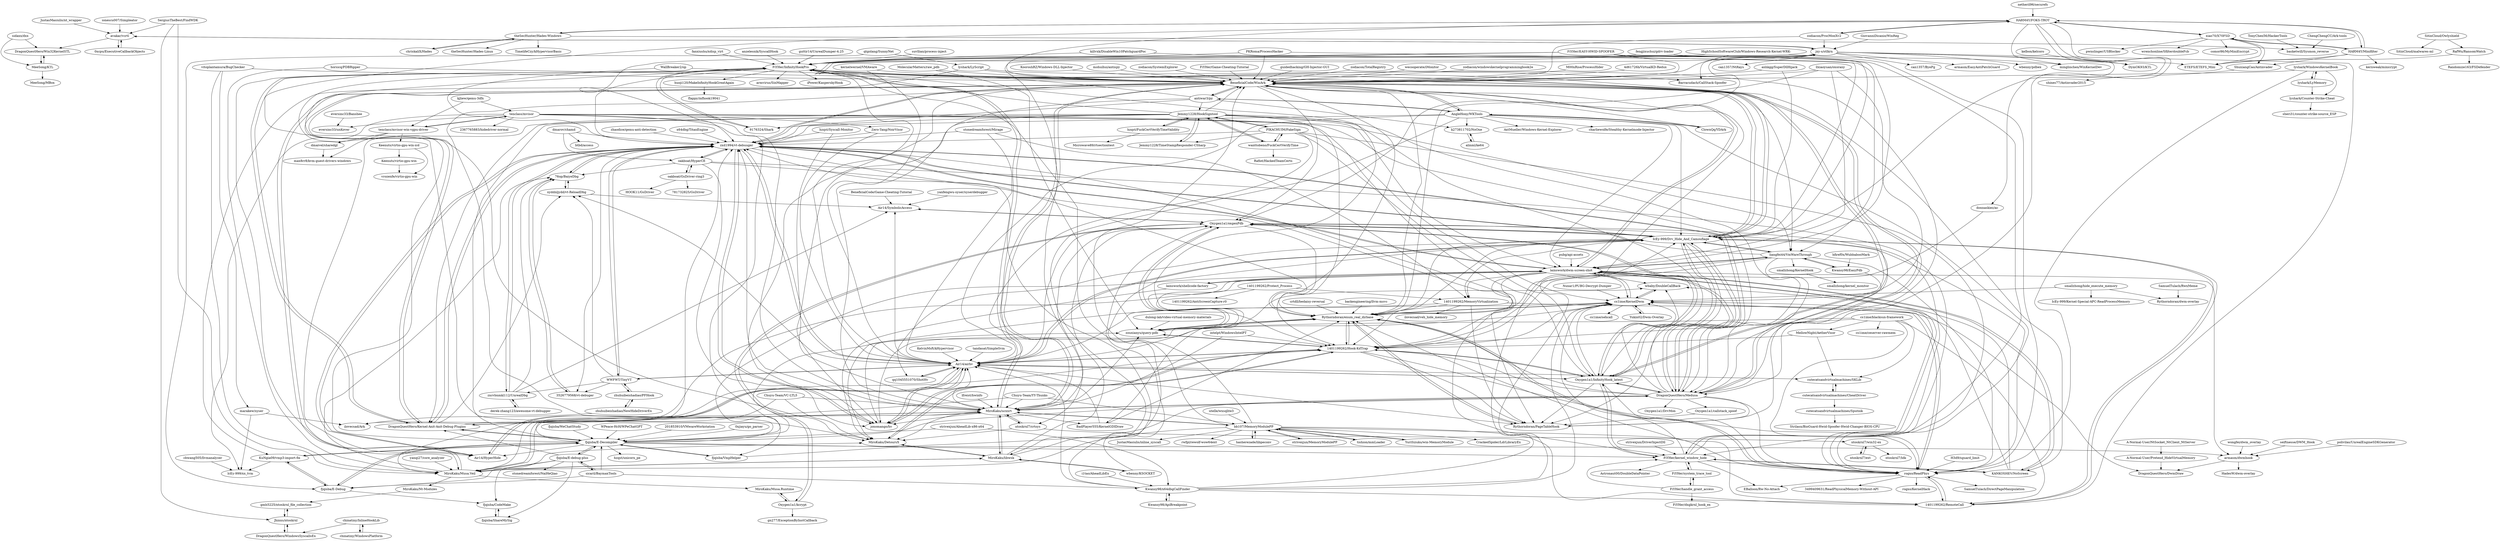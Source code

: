 digraph G {
"JustasMasiulis/nt_wrapper" -> "avakar/vcrtl" ["e"=1]
"WallBreaker2/op" -> "BeneficialCode/WinArk" ["e"=1]
"WallBreaker2/op" -> "zxd1994/vt-debuuger" ["e"=1]
"9176324/Shark" -> "FiYHer/InfinityHookPro" ["e"=1]
"fanxiushu/xdisp_virt" -> "FiYHer/InfinityHookPro" ["e"=1]
"hasherezade/libpeconv" -> "bb107/MemoryModulePP" ["e"=1]
"x64dbg/TitanEngine" -> "zxd1994/vt-debuuger" ["e"=1]
"pubg/api-assets" -> "lainswork/dwm-screen-shot" ["e"=1]
"TonyChen56/HackerTools" -> "basketwill/Sysmon_reverse" ["e"=1]
"strivexjun/DriverInjectDll" -> "FiYHer/kernel_window_hide" ["e"=1]
"sidaxx/dxx" -> "MeeSong/KTL"
"sidaxx/dxx" -> "DragonQuestHero/Win32KernelSTL"
"Chuyu-Team/YY-Thunks" -> "MiroKaku/Musa.Veil" ["e"=1]
"Chuyu-Team/YY-Thunks" -> "bb107/MemoryModulePP" ["e"=1]
"Chuyu-Team/YY-Thunks" -> "MiroKaku/ucxxrt" ["e"=1]
"strivexjun/AheadLib-x86-x64" -> "fjqisba/E-Decompiler" ["e"=1]
"strivexjun/AheadLib-x86-x64" -> "Kwansy98/x64dbgCallFinder" ["e"=1]
"MiroKaku/Nt-Modules" -> "gmh5225/ntoskrnl_file_collection"
"Zero-Tang/NoirVisor" -> "Air14/airhv" ["e"=1]
"Zero-Tang/NoirVisor" -> "zxd1994/vt-debuuger" ["e"=1]
"anhkgg/SuperDllHijack" -> "BeneficialCode/WinArk" ["e"=1]
"anhkgg/SuperDllHijack" -> "IcEy-999/Drv_Hide_And_Camouflage" ["e"=1]
"polivilas/UnrealEngineSDKGenerator" -> "armasm/dwmhook" ["e"=1]
"marakew/syser" -> "ilovecsad/Ark"
"marakew/syser" -> "IcEy-999/xx_tvm"
"ionescu007/Simpleator" -> "avakar/vcrtl" ["e"=1]
"chinatiny/InlineHookLib" -> "chinatiny/WindowsPlatform"
"chinatiny/InlineHookLib" -> "DragonQuestHero/WindowsSyscallsEx"
"Jemmy1228/HookSigntool" -> "PIKACHUIM/FakeSign"
"Jemmy1228/HookSigntool" -> "Jemmy1228/TimeStampResponder-CSharp"
"Jemmy1228/HookSigntool" -> "wanttobeno/FuckCertVerifyTime"
"Jemmy1228/HookSigntool" -> "hzqst/FuckCertVerifyTimeValidity"
"Jemmy1228/HookSigntool" -> "BeneficialCode/WinArk"
"Jemmy1228/HookSigntool" -> "DragonQuestHero/Kernel-Anit-Anit-Debug-Plugins" ["e"=1]
"Jemmy1228/HookSigntool" -> "jonomango/hv" ["e"=1]
"Jemmy1228/HookSigntool" -> "FiYHer/InfinityHookPro"
"Jemmy1228/HookSigntool" -> "lainswork/dwm-screen-shot"
"Jemmy1228/HookSigntool" -> "Oxygen1a1/InfinityHook_latest"
"Jemmy1228/HookSigntool" -> "fjqisba/E-Decompiler"
"Jemmy1228/HookSigntool" -> "Air14/HyperHide" ["e"=1]
"Jemmy1228/HookSigntool" -> "9176324/Shark" ["e"=1]
"Jemmy1228/HookSigntool" -> "Rythorndoran/enum_real_dirbase"
"Jemmy1228/HookSigntool" -> "DragonQuestHero/Medusa"
"wanttobeno/FuckCertVerifyTime" -> "PIKACHUIM/FakeSign"
"wanttobeno/FuckCertVerifyTime" -> "Jemmy1228/HookSigntool"
"wanttobeno/FuckCertVerifyTime" -> "Rafiot/HackedTeamCerts"
"SergiusTheBest/FindWDK" -> "avakar/vcrtl"
"SergiusTheBest/FindWDK" -> "MiroKaku/Musa.Veil"
"SergiusTheBest/FindWDK" -> "Jhinxs/ntoskrnl"
"fjqisba/E-debug-plus" -> "fjqisba/CodeMake"
"fjqisba/E-debug-plus" -> "fjqisba/E-Decompiler"
"fjqisba/E-debug-plus" -> "fjqisba/ShareMySig"
"fjqisba/E-debug-plus" -> "fjqisba/E-Debug"
"fjqisba/E-debug-plus" -> "sicaril/BaymaxTools" ["e"=1]
"fjqisba/E-debug-plus" -> "DragonQuestHero/Kernel-Anit-Anit-Debug-Plugins" ["e"=1]
"fjqisba/E-debug-plus" -> "stonedreamforest/NaiHeQiao" ["e"=1]
"fjqisba/CodeMake" -> "fjqisba/ShareMySig"
"fjqisba/ShareMySig" -> "fjqisba/CodeMake"
"wbenny/KSOCKET" -> "MiroKaku/libwsk" ["e"=1]
"wbenny/KSOCKET" -> "Oxygen1a1/oxgenPdb" ["e"=1]
"strivexjun/MemoryModulePP" -> "bb107/MemoryModulePP" ["e"=1]
"Jemmy1228/TimeStampResponder-CSharp" -> "Jemmy1228/HookSigntool"
"zhuhuibeishadiao/NewHideDriverEx" -> "zhuhuibeishadiao/PFHook" ["e"=1]
"zhuhuibeishadiao/NewHideDriverEx" -> "ilovecsad/Ark" ["e"=1]
"hzqst/FuckCertVerifyTimeValidity" -> "Jemmy1228/HookSigntool"
"hzqst/FuckCertVerifyTimeValidity" -> "Microwave89/rtsectiontest"
"RafWu/RansomWatch" -> "ETEFS/ETEFS_Mini"
"RafWu/RansomWatch" -> "Randomize163/FSDefender"
"killvxk/DisableWin10PatchguardPoc" -> "FiYHer/InfinityHookPro" ["e"=1]
"killvxk/DisableWin10PatchguardPoc" -> "IcEy-999/Drv_Hide_And_Camouflage" ["e"=1]
"chinatiny/WindowsPlatform" -> "chinatiny/InlineHookLib"
"DragonQuestHero/Win32KernelSTL" -> "MeeSong/KTL"
"4d61726b/VirtualKD-Redux" -> "BeneficialCode/WinArk" ["e"=1]
"MiroKaku/ucxxrt" -> "BeneficialCode/WinArk"
"MiroKaku/ucxxrt" -> "MiroKaku/DetoursX"
"MiroKaku/ucxxrt" -> "MiroKaku/Musa.Veil"
"MiroKaku/ucxxrt" -> "ntoskrnl7/crtsys"
"MiroKaku/ucxxrt" -> "DragonQuestHero/Medusa"
"MiroKaku/ucxxrt" -> "BadPlayer555/KernelGDIDraw" ["e"=1]
"MiroKaku/ucxxrt" -> "bb107/MemoryModulePP"
"MiroKaku/ucxxrt" -> "Air14/airhv"
"MiroKaku/ucxxrt" -> "zxd1994/vt-debuuger"
"MiroKaku/ucxxrt" -> "jonomango/hv" ["e"=1]
"MiroKaku/ucxxrt" -> "jxy-s/stlkrn"
"MiroKaku/ucxxrt" -> "MiroKaku/libwsk"
"MiroKaku/ucxxrt" -> "zouxianyu/query-pdb"
"MiroKaku/ucxxrt" -> "Oxygen1a1/oxgenPdb"
"MiroKaku/ucxxrt" -> "DragonQuestHero/Kernel-Anit-Anit-Debug-Plugins" ["e"=1]
"KooroshRZ/Windows-DLL-Injector" -> "BeneficialCode/WinArk" ["e"=1]
"zodiacon/ProcMonXv2" -> "BeneficialCode/WinArk" ["e"=1]
"zodiacon/ProcMonXv2" -> "jxy-s/stlkrn" ["e"=1]
"zodiacon/ProcMonXv2" -> "HARM4Y/FOKS-TROT" ["e"=1]
"tishion/mmLoader" -> "bb107/MemoryModulePP" ["e"=1]
"201853910/VMwareWorkstation" -> "fjqisba/E-Decompiler" ["e"=1]
"horsicq/PDBRipper" -> "MiroKaku/Musa.Veil" ["e"=1]
"horsicq/PDBRipper" -> "BeneficialCode/WinArk" ["e"=1]
"mohuihui/antispy" -> "BeneficialCode/WinArk" ["e"=1]
"antiwar3/py" -> "AngleHony/WKTools" ["e"=1]
"antiwar3/py" -> "BeneficialCode/WinArk" ["e"=1]
"antiwar3/py" -> "k273811702/NoOne" ["e"=1]
"antiwar3/py" -> "zxd1994/vt-debuuger" ["e"=1]
"antiwar3/py" -> "Jemmy1228/HookSigntool" ["e"=1]
"antiwar3/py" -> "MiroKaku/ucxxrt" ["e"=1]
"antiwar3/py" -> "FiYHer/InfinityHookPro" ["e"=1]
"ClownQq/YDArk" -> "AngleHony/WKTools" ["e"=1]
"ClownQq/YDArk" -> "BeneficialCode/WinArk" ["e"=1]
"anzelesnik/SyscallHook" -> "FiYHer/InfinityHookPro" ["e"=1]
"0xcpu/ExecutiveCallbackObjects" -> "avakar/vcrtl" ["e"=1]
"fengjixuchui/gdrv-loader" -> "FiYHer/InfinityHookPro" ["e"=1]
"fengjixuchui/gdrv-loader" -> "rogxo/ReadPhys" ["e"=1]
"0xjiayu/go_parser" -> "fjqisba/E-Decompiler" ["e"=1]
"zodiacon/SystemExplorer" -> "BeneficialCode/WinArk" ["e"=1]
"bb107/MemoryModulePP" -> "MiroKaku/ucxxrt"
"bb107/MemoryModulePP" -> "strivexjun/MemoryModulePP" ["e"=1]
"bb107/MemoryModulePP" -> "YuriSizuku/win-MemoryModule"
"bb107/MemoryModulePP" -> "FiYHer/InfinityHookPro"
"bb107/MemoryModulePP" -> "BeneficialCode/WinArk"
"bb107/MemoryModulePP" -> "hasherezade/libpeconv" ["e"=1]
"bb107/MemoryModulePP" -> "Cracked5pider/LdrLibraryEx" ["e"=1]
"bb107/MemoryModulePP" -> "MiroKaku/Musa.Veil"
"bb107/MemoryModulePP" -> "rogxo/ReadPhys"
"bb107/MemoryModulePP" -> "1401199262/RemoteCall"
"bb107/MemoryModulePP" -> "tishion/mmLoader" ["e"=1]
"bb107/MemoryModulePP" -> "JustasMasiulis/inline_syscall" ["e"=1]
"bb107/MemoryModulePP" -> "rwfpl/rewolf-wow64ext" ["e"=1]
"stonedreamforest/Mirage" -> "Air14/airhv" ["e"=1]
"stonedreamforest/Mirage" -> "1401199262/MemoryVirtualization" ["e"=1]
"stonedreamforest/Mirage" -> "zxd1994/vt-debuuger" ["e"=1]
"BadPlayer555/KernelGDIDraw" -> "Rythorndoran/enum_real_dirbase" ["e"=1]
"BadPlayer555/KernelGDIDraw" -> "Air14/airhv" ["e"=1]
"avakar/vcrtl" -> "jxy-s/stlkrn"
"avakar/vcrtl" -> "0xcpu/ExecutiveCallbackObjects" ["e"=1]
"avakar/vcrtl" -> "DragonQuestHero/Win32KernelSTL"
"kjliew/qemu-3dfx" -> "tenclass/mvisor-win-vgpu-driver" ["e"=1]
"kjliew/qemu-3dfx" -> "tenclass/mvisor" ["e"=1]
"FiYHer/Game-Cheating-Tutorial" -> "BeneficialCode/WinArk" ["e"=1]
"sicaril/BaymaxTools" -> "Kwansy98/x64dbgCallFinder" ["e"=1]
"sicaril/BaymaxTools" -> "fjqisba/E-debug-plus" ["e"=1]
"sicaril/BaymaxTools" -> "fjqisba/E-Debug" ["e"=1]
"sicaril/BaymaxTools" -> "fjqisba/E-Decompiler" ["e"=1]
"wongfei/dwm_overlay" -> "armasm/dwmhook" ["e"=1]
"ShuxiangCao/Antinvader" -> "shines77/Antinvader2015"
"ntoskrnl7/ext" -> "ntoskrnl7/win32-ex"
"guttir14/UnrealDumper-4.25" -> "FiYHer/InfinityHookPro" ["e"=1]
"guidedhacking/GH-Injector-GUI" -> "BeneficialCode/WinArk" ["e"=1]
"zodiacon/TotalRegistry" -> "BeneficialCode/WinArk" ["e"=1]
"fjqisba/E-Decompiler" -> "fjqisba/E-debug-plus"
"fjqisba/E-Decompiler" -> "KuNgia09/vmp3-import-fix" ["e"=1]
"fjqisba/E-Decompiler" -> "fjqisba/E-Debug"
"fjqisba/E-Decompiler" -> "fjqisba/VmpHelper" ["e"=1]
"fjqisba/E-Decompiler" -> "lainswork/dwm-screen-shot"
"fjqisba/E-Decompiler" -> "DragonQuestHero/Kernel-Anit-Anit-Debug-Plugins" ["e"=1]
"fjqisba/E-Decompiler" -> "hzqst/unicorn_pe" ["e"=1]
"fjqisba/E-Decompiler" -> "FiYHer/InfinityHookPro"
"fjqisba/E-Decompiler" -> "zxd1994/vt-debuuger"
"fjqisba/E-Decompiler" -> "armasm/dwmhook"
"fjqisba/E-Decompiler" -> "BeneficialCode/WinArk"
"fjqisba/E-Decompiler" -> "Air14/HyperHide" ["e"=1]
"fjqisba/E-Decompiler" -> "zouxianyu/query-pdb"
"fjqisba/E-Decompiler" -> "DragonQuestHero/Medusa"
"fjqisba/E-Decompiler" -> "FiYHer/kernel_window_hide"
"Air14/HyperHide" -> "Air14/airhv" ["e"=1]
"Air14/HyperHide" -> "zxd1994/vt-debuuger" ["e"=1]
"FiYHer/EASY-HWID-SPOOFER" -> "FiYHer/InfinityHookPro" ["e"=1]
"FiYHer/EASY-HWID-SPOOFER" -> "zxd1994/vt-debuuger" ["e"=1]
"FiYHer/EASY-HWID-SPOOFER" -> "lainswork/dwm-screen-shot" ["e"=1]
"FiYHer/EASY-HWID-SPOOFER" -> "IcEy-999/Drv_Hide_And_Camouflage" ["e"=1]
"FiYHer/EASY-HWID-SPOOFER" -> "FiYHer/kernel_window_hide" ["e"=1]
"FiYHer/EASY-HWID-SPOOFER" -> "BeneficialCode/WinArk" ["e"=1]
"Air14/airhv" -> "jonomango/hv" ["e"=1]
"Air14/airhv" -> "zxd1994/vt-debuuger"
"Air14/airhv" -> "qq1045551070/ShotHv"
"Air14/airhv" -> "IcEy-999/Drv_Hide_And_Camouflage"
"Air14/airhv" -> "1401199262/Hook-KdTrap"
"Air14/airhv" -> "Air14/SymbolicAccess"
"Air14/airhv" -> "Rythorndoran/enum_real_dirbase"
"Air14/airhv" -> "Air14/HyperHide" ["e"=1]
"Air14/airhv" -> "cutecatsandvirtualmachines/SKLib"
"Air14/airhv" -> "Rythorndoran/PageTableHook"
"Air14/airhv" -> "WWFWT/TinyVT"
"Air14/airhv" -> "Oxygen1a1/oxgenPdb"
"Air14/airhv" -> "xyddnljydd/vt-ReloadDbg"
"Air14/airhv" -> "cs1ime/KernelDwm"
"Air14/airhv" -> "Oxygen1a1/InfinityHook_latest"
"BeneficialCode/Game-Cheating-Tutorial" -> "Air14/SymbolicAccess" ["e"=1]
"netheril96/securefs" -> "HARM4Y/FOKS-TROT" ["e"=1]
"utelle/wxsqlite3" -> "bb107/MemoryModulePP" ["e"=1]
"Chuyu-Team/VC-LTL5" -> "MiroKaku/Musa.Veil" ["e"=1]
"Chuyu-Team/VC-LTL5" -> "MiroKaku/ucxxrt" ["e"=1]
"Chuyu-Team/VC-LTL5" -> "MiroKaku/DetoursX" ["e"=1]
"H3d9/sguard_limit" -> "rogxo/ReadPhys" ["e"=1]
"MiroKaku/DetoursX" -> "MiroKaku/libwsk"
"MiroKaku/DetoursX" -> "1401199262/Hook-KdTrap"
"jxy-s/stlkrn" -> "avakar/vcrtl"
"jxy-s/stlkrn" -> "MiroKaku/ucxxrt"
"jxy-s/stlkrn" -> "ntoskrnl7/crtsys"
"jxy-s/stlkrn" -> "can1357/NtRays" ["e"=1]
"jxy-s/stlkrn" -> "1401199262/RemoteCall"
"jxy-s/stlkrn" -> "Oxygen1a1/oxgenPdb"
"jxy-s/stlkrn" -> "DymOK93/KTL"
"jxy-s/stlkrn" -> "FiYHer/InfinityHookPro"
"jxy-s/stlkrn" -> "Barracudach/CallStack-Spoofer" ["e"=1]
"jxy-s/stlkrn" -> "can1357/ByePg" ["e"=1]
"jxy-s/stlkrn" -> "donnaskiez/ac" ["e"=1]
"jxy-s/stlkrn" -> "armasm/EasyAntiPatchGuard" ["e"=1]
"jxy-s/stlkrn" -> "wbenny/pdbex" ["e"=1]
"DragonQuestHero/Kernel-Anit-Anit-Debug-Plugins" -> "zxd1994/vt-debuuger" ["e"=1]
"DragonQuestHero/Kernel-Anit-Anit-Debug-Plugins" -> "BeneficialCode/WinArk" ["e"=1]
"DragonQuestHero/Kernel-Anit-Anit-Debug-Plugins" -> "Air14/airhv" ["e"=1]
"DragonQuestHero/Kernel-Anit-Anit-Debug-Plugins" -> "xyddnljydd/vt-ReloadDbg" ["e"=1]
"DragonQuestHero/Kernel-Anit-Anit-Debug-Plugins" -> "FiYHer/InfinityHookPro" ["e"=1]
"DragonQuestHero/Kernel-Anit-Anit-Debug-Plugins" -> "MiroKaku/ucxxrt" ["e"=1]
"DragonQuestHero/Kernel-Anit-Anit-Debug-Plugins" -> "fjqisba/E-Decompiler" ["e"=1]
"DragonQuestHero/Kernel-Anit-Anit-Debug-Plugins" -> "1401199262/Hook-KdTrap" ["e"=1]
"dmarov/chamd" -> "btbd/access" ["e"=1]
"dmarov/chamd" -> "oakboat/HyperCE"
"dmarov/chamd" -> "zxd1994/vt-debuuger"
"BeneficialCode/WinArk" -> "DragonQuestHero/Medusa"
"BeneficialCode/WinArk" -> "MiroKaku/ucxxrt"
"BeneficialCode/WinArk" -> "IcEy-999/Drv_Hide_And_Camouflage"
"BeneficialCode/WinArk" -> "lainswork/dwm-screen-shot"
"BeneficialCode/WinArk" -> "Oxygen1a1/oxgenPdb"
"BeneficialCode/WinArk" -> "DragonQuestHero/Kernel-Anit-Anit-Debug-Plugins" ["e"=1]
"BeneficialCode/WinArk" -> "1401199262/Hook-KdTrap"
"BeneficialCode/WinArk" -> "zxd1994/vt-debuuger"
"BeneficialCode/WinArk" -> "jonomango/hv" ["e"=1]
"BeneficialCode/WinArk" -> "Rythorndoran/enum_real_dirbase"
"BeneficialCode/WinArk" -> "FiYHer/InfinityHookPro"
"BeneficialCode/WinArk" -> "MiroKaku/Musa.Veil"
"BeneficialCode/WinArk" -> "AngleHony/WKTools"
"BeneficialCode/WinArk" -> "antiwar3/py" ["e"=1]
"BeneficialCode/WinArk" -> "liangfei44/VmWareThrough"
"xiao70/X70FSD" -> "HARM4Y/FOKS-TROT"
"xiao70/X70FSD" -> "ShuxiangCao/Antinvader"
"xiao70/X70FSD" -> "HARM4Y/Minifilter"
"xiao70/X70FSD" -> "pwnslinger/USBlocker"
"xiao70/X70FSD" -> "wrenchonline/SfilterdoubleFcb"
"xiao70/X70FSD" -> "ETEFS/ETEFS_Mini"
"xiao70/X70FSD" -> "comor86/MyMiniEncrypt"
"chriskaliX/Hades" -> "theSecHunter/Hades-Windows" ["e"=1]
"WWFWT/TinyVT" -> "3526779568/vt-debuger"
"WWFWT/TinyVT" -> "zxd1994/vt-debuuger"
"WWFWT/TinyVT" -> "zhuhuibeishadiao/PFHook"
"WWFWT/TinyVT" -> "Air14/airhv"
"WWFWT/TinyVT" -> "xyddnljydd/vt-ReloadDbg"
"WWFWT/TinyVT" -> "zxcvbnmkl112/UnrealDbg"
"huoji120/MakeInfinityHookGreatAgain" -> "fIappy/infhook19041" ["e"=1]
"armasm/dwmhook" -> "HadesW/dwm-overlay"
"armasm/dwmhook" -> "DragonQuestHero/DwmDraw"
"ntoskrnl7/win32-ex" -> "ntoskrnl7/ext"
"ntoskrnl7/win32-ex" -> "ntoskrnl7/ldk"
"fjqisba/E-Debug" -> "fjqisba/E-Decompiler"
"fjqisba/E-Debug" -> "fjqisba/CodeMake"
"fjqisba/E-Debug" -> "KuNgia09/vmp3-import-fix" ["e"=1]
"HARM4Y/Minifilter" -> "HARM4Y/FOKS-TROT"
"HARM4Y/Minifilter" -> "ETEFS/ETEFS_Mini"
"HARM4Y/Minifilter" -> "kernweak/minicrypt"
"HARM4Y/Minifilter" -> "ShuxiangCao/Antinvader"
"HARM4Y/Minifilter" -> "xiao70/X70FSD"
"alinml/ke64" -> "k273811702/NoOne"
"Jhinxs/ntoskrnl" -> "gmh5225/ntoskrnl_file_collection"
"Jhinxs/ntoskrnl" -> "DragonQuestHero/WindowsSyscallsEx"
"llxiaoyuan/oxorany" -> "cs1ime/KernelDwm" ["e"=1]
"llxiaoyuan/oxorany" -> "BeneficialCode/WinArk" ["e"=1]
"llxiaoyuan/oxorany" -> "Rythorndoran/enum_real_dirbase" ["e"=1]
"llxiaoyuan/oxorany" -> "lainswork/dwm-screen-shot" ["e"=1]
"tenclass/mvisor" -> "tenclass/mvisor-win-vgpu-driver"
"tenclass/mvisor" -> "DragonQuestHero/Medusa"
"tenclass/mvisor" -> "liangfei44/VmWareThrough"
"tenclass/mvisor" -> "fjqisba/VmpHelper" ["e"=1]
"tenclass/mvisor" -> "eversinc33/unKover"
"tenclass/mvisor" -> "IcEy-999/xx_tvm"
"tenclass/mvisor" -> "MiroKaku/ucxxrt"
"tenclass/mvisor" -> "Oxygen1a1/InfinityHook_latest"
"tenclass/mvisor" -> "2367765883/hidedriver-normal"
"tenclass/mvisor" -> "Zero-Tang/NoirVisor" ["e"=1]
"lainswork/shellcode-factory" -> "lainswork/dwm-screen-shot"
"lainswork/shellcode-factory" -> "MiroKaku/DetoursX"
"zxd1994/vt-debuuger" -> "Air14/airhv"
"zxd1994/vt-debuuger" -> "76op/BaiyeDbg"
"zxd1994/vt-debuuger" -> "jonomango/hv" ["e"=1]
"zxd1994/vt-debuuger" -> "WWFWT/TinyVT"
"zxd1994/vt-debuuger" -> "DragonQuestHero/Kernel-Anit-Anit-Debug-Plugins" ["e"=1]
"zxd1994/vt-debuuger" -> "oakboat/HyperCE"
"zxd1994/vt-debuuger" -> "3526779568/vt-debuger"
"zxd1994/vt-debuuger" -> "DragonQuestHero/Medusa"
"zxd1994/vt-debuuger" -> "IcEy-999/Drv_Hide_And_Camouflage"
"zxd1994/vt-debuuger" -> "Air14/HyperHide" ["e"=1]
"zxd1994/vt-debuuger" -> "BeneficialCode/WinArk"
"zxd1994/vt-debuuger" -> "Rythorndoran/enum_real_dirbase"
"zxd1994/vt-debuuger" -> "lainswork/dwm-screen-shot"
"zxd1994/vt-debuuger" -> "zxcvbnmkl112/UnrealDbg"
"zxd1994/vt-debuuger" -> "FiYHer/kernel_window_hide"
"AngleHony/WKTools" -> "antiwar3/py" ["e"=1]
"AngleHony/WKTools" -> "ClownQq/YDArk" ["e"=1]
"AngleHony/WKTools" -> "BeneficialCode/WinArk"
"AngleHony/WKTools" -> "k273811702/NoOne"
"AngleHony/WKTools" -> "zxd1994/vt-debuuger"
"AngleHony/WKTools" -> "AxtMueller/Windows-Kernel-Explorer" ["e"=1]
"AngleHony/WKTools" -> "MiroKaku/libwsk"
"AngleHony/WKTools" -> "rogxo/ReadPhys"
"AngleHony/WKTools" -> "Air14/airhv"
"AngleHony/WKTools" -> "lainswork/dwm-screen-shot"
"AngleHony/WKTools" -> "IcEy-999/Drv_Hide_And_Camouflage"
"AngleHony/WKTools" -> "charliewolfe/Stealthy-Kernelmode-Injector" ["e"=1]
"FiYHer/system_trace_tool" -> "FiYHer/handle_grant_access"
"FiYHer/system_trace_tool" -> "FiYHer/kernel_window_hide"
"qq1045551070/ShotHv" -> "Air14/airhv"
"smallzhong/hide_execute_memory" -> "cs1ime/KernelDwm"
"smallzhong/hide_execute_memory" -> "IcEy-999/Kernel-Special-APC-ReadProcessMemory"
"smallzhong/hide_execute_memory" -> "Rythorndoran/dwm-overlay"
"jonomango/hv" -> "Air14/airhv" ["e"=1]
"jonomango/hv" -> "zxd1994/vt-debuuger" ["e"=1]
"jonomango/hv" -> "Rythorndoran/enum_real_dirbase" ["e"=1]
"jonomango/hv" -> "1401199262/Hook-KdTrap" ["e"=1]
"MellowNight/AetherVisor" -> "1401199262/Hook-KdTrap" ["e"=1]
"MellowNight/AetherVisor" -> "cutecatsandvirtualmachines/SKLib" ["e"=1]
"lainswork/dwm-screen-shot" -> "cs1ime/KernelDwm"
"lainswork/dwm-screen-shot" -> "lainswork/shellcode-factory"
"lainswork/dwm-screen-shot" -> "Rythorndoran/enum_real_dirbase"
"lainswork/dwm-screen-shot" -> "FiYHer/kernel_window_hide"
"lainswork/dwm-screen-shot" -> "KANKOSHEV/NoScreen" ["e"=1]
"lainswork/dwm-screen-shot" -> "wbaby/DoubleCallBack"
"lainswork/dwm-screen-shot" -> "DragonQuestHero/Medusa"
"lainswork/dwm-screen-shot" -> "1401199262/Hook-KdTrap"
"lainswork/dwm-screen-shot" -> "BeneficialCode/WinArk"
"lainswork/dwm-screen-shot" -> "1401199262/MemoryVirtualization"
"lainswork/dwm-screen-shot" -> "zouxianyu/query-pdb"
"lainswork/dwm-screen-shot" -> "zxd1994/vt-debuuger"
"lainswork/dwm-screen-shot" -> "liangfei44/VmWareThrough"
"lainswork/dwm-screen-shot" -> "BadPlayer555/KernelGDIDraw" ["e"=1]
"lainswork/dwm-screen-shot" -> "armasm/dwmhook"
"FiYHer/kernel_window_hide" -> "lainswork/dwm-screen-shot"
"FiYHer/kernel_window_hide" -> "KANKOSHEV/NoScreen" ["e"=1]
"FiYHer/kernel_window_hide" -> "EBalloon/Rw-No-Attach" ["e"=1]
"FiYHer/kernel_window_hide" -> "Astronaut00/DoubleDataPointer" ["e"=1]
"FiYHer/kernel_window_hide" -> "rogxo/ReadPhys"
"FiYHer/kernel_window_hide" -> "cs1ime/KernelDwm"
"FiYHer/kernel_window_hide" -> "FiYHer/system_trace_tool"
"FiYHer/kernel_window_hide" -> "Oxygen1a1/oxgenPdb"
"FiYHer/kernel_window_hide" -> "Oxygen1a1/InfinityHook_latest"
"MolecularMatters/raw_pdb" -> "zouxianyu/query-pdb" ["e"=1]
"MolecularMatters/raw_pdb" -> "BeneficialCode/WinArk" ["e"=1]
"k273811702/NoOne" -> "alinml/ke64"
"wecooperate/iMonitor" -> "BeneficialCode/WinArk" ["e"=1]
"YuriSizuku/win-MemoryModule" -> "bb107/MemoryModulePP"
"MiroKaku/Musa.Veil" -> "MiroKaku/ucxxrt"
"MiroKaku/Musa.Veil" -> "BeneficialCode/WinArk"
"MiroKaku/Musa.Veil" -> "MiroKaku/libwsk"
"MiroKaku/Musa.Veil" -> "MiroKaku/DetoursX"
"MiroKaku/Musa.Veil" -> "MiroKaku/Musa.Runtime"
"MiroKaku/Musa.Veil" -> "MiroKaku/Nt-Modules"
"MiroKaku/Musa.Veil" -> "76op/BaiyeDbg"
"wbaby/DoubleCallBack" -> "cs1ime/KernelDwm"
"KANKOSHEV/NoScreen" -> "FiYHer/kernel_window_hide" ["e"=1]
"KANKOSHEV/NoScreen" -> "lainswork/dwm-screen-shot" ["e"=1]
"KANKOSHEV/NoScreen" -> "wbaby/DoubleCallBack" ["e"=1]
"KANKOSHEV/NoScreen" -> "cs1ime/KernelDwm" ["e"=1]
"1401199262/Protect_Process" -> "1401199262/AntiScreenCapture-r0"
"1401199262/Protect_Process" -> "ilovecsad/Ark"
"1401199262/Protect_Process" -> "1401199262/MemoryVirtualization"
"1401199262/MemoryVirtualization" -> "ilovecsad/veh_hide_memory"
"1401199262/MemoryVirtualization" -> "Rythorndoran/enum_real_dirbase"
"1401199262/MemoryVirtualization" -> "DragonQuestHero/DwmDraw"
"1401199262/MemoryVirtualization" -> "Rythorndoran/PageTableHook"
"1401199262/MemoryVirtualization" -> "MiroKaku/DetoursX"
"FiYHer/InfinityHookPro" -> "Oxygen1a1/InfinityHook_latest"
"FiYHer/InfinityHookPro" -> "IcEy-999/Drv_Hide_And_Camouflage"
"FiYHer/InfinityHookPro" -> "9176324/Shark" ["e"=1]
"FiYHer/InfinityHookPro" -> "1401199262/Hook-KdTrap"
"FiYHer/InfinityHookPro" -> "Air14/airhv"
"FiYHer/InfinityHookPro" -> "BeneficialCode/WinArk"
"FiYHer/InfinityHookPro" -> "zxd1994/vt-debuuger"
"FiYHer/InfinityHookPro" -> "armvirus/SinMapper" ["e"=1]
"FiYHer/InfinityHookPro" -> "huoji120/MakeInfinityHookGreatAgain"
"FiYHer/InfinityHookPro" -> "iPower/KasperskyHook" ["e"=1]
"FiYHer/InfinityHookPro" -> "KANKOSHEV/NoScreen" ["e"=1]
"FiYHer/InfinityHookPro" -> "MiroKaku/DetoursX"
"FiYHer/InfinityHookPro" -> "Air14/HyperHide" ["e"=1]
"FiYHer/InfinityHookPro" -> "DragonQuestHero/Kernel-Anit-Anit-Debug-Plugins" ["e"=1]
"FiYHer/InfinityHookPro" -> "Barracudach/CallStack-Spoofer" ["e"=1]
"yanqi27/core_analyzer" -> "MiroKaku/Musa.Veil" ["e"=1]
"fjqisba/WeChatStudy" -> "fjqisba/E-Decompiler" ["e"=1]
"theSecHunter/Hades-Windows" -> "theSecHunter/Hades-Linux"
"theSecHunter/Hades-Windows" -> "basketwill/Sysmon_reverse"
"theSecHunter/Hades-Windows" -> "TimelifeCzy/kHypervisorBasic"
"theSecHunter/Hades-Windows" -> "HARM4Y/FOKS-TROT"
"theSecHunter/Hades-Windows" -> "chriskaliX/Hades" ["e"=1]
"HARM4Y/FOKS-TROT" -> "HARM4Y/Minifilter"
"HARM4Y/FOKS-TROT" -> "xiao70/X70FSD"
"HARM4Y/FOKS-TROT" -> "BeneficialCode/WinArk"
"HARM4Y/FOKS-TROT" -> "DragonQuestHero/Medusa"
"HARM4Y/FOKS-TROT" -> "ETEFS/ETEFS_Mini"
"HARM4Y/FOKS-TROT" -> "theSecHunter/Hades-Windows"
"HARM4Y/FOKS-TROT" -> "minglinchen/WinKernelDev"
"HARM4Y/FOKS-TROT" -> "MiroKaku/DetoursX"
"HARM4Y/FOKS-TROT" -> "IcEy-999/Drv_Hide_And_Camouflage"
"HARM4Y/FOKS-TROT" -> "zodiacon/ProcMonXv2" ["e"=1]
"SitinCloud/Owlyshield" -> "SitinCloud/malwares-ml"
"SitinCloud/Owlyshield" -> "RafWu/RansomWatch"
"zodiacon/windowskernelprogrammingbook2e" -> "BeneficialCode/WinArk" ["e"=1]
"kelbon/kelcoro" -> "DymOK93/KTL" ["e"=1]
"FiYHer/handle_grant_access" -> "FiYHer/system_trace_tool"
"FiYHer/handle_grant_access" -> "FiYHer/dxgkrnl_hook_ex" ["e"=1]
"FiYHer/handle_grant_access" -> "FiYHer/kernel_window_hide"
"lyshark/LyScript" -> "BeneficialCode/WinArk"
"lyshark/LyScript" -> "DragonQuestHero/Medusa"
"lyshark/LyScript" -> "KuNgia09/vmp3-import-fix" ["e"=1]
"cbwang505/llvmanalyzer" -> "IcEy-999/xx_tvm"
"ChengChengCC/Ark-tools" -> "basketwill/Sysmon_reverse" ["e"=1]
"ntoskrnl7/crtsys" -> "ntoskrnl7/win32-ex"
"ntoskrnl7/crtsys" -> "MiroKaku/ucxxrt"
"ntoskrnl7/crtsys" -> "MiroKaku/DetoursX"
"MiroKaku/libwsk" -> "MiroKaku/DetoursX"
"MiroKaku/libwsk" -> "wbenny/KSOCKET" ["e"=1]
"MiroKaku/libwsk" -> "Oxygen1a1/oxgenPdb"
"MiroKaku/libwsk" -> "IcEy-999/Drv_Hide_And_Camouflage"
"MiroKaku/libwsk" -> "MiroKaku/Musa.Veil"
"MiroKaku/libwsk" -> "MiroKaku/ucxxrt"
"gmh5225/ntoskrnl_file_collection" -> "Jhinxs/ntoskrnl"
"crtdll/bedaisy-reversal" -> "Rythorndoran/enum_real_dirbase" ["e"=1]
"DragonQuestHero/WindowsSyscallsEx" -> "Jhinxs/ntoskrnl"
"3526779568/vt-debuger" -> "76op/BaiyeDbg"
"1401199262/Hook-KdTrap" -> "Rythorndoran/enum_real_dirbase"
"1401199262/Hook-KdTrap" -> "zouxianyu/query-pdb"
"1401199262/Hook-KdTrap" -> "cs1ime/KernelDwm"
"1401199262/Hook-KdTrap" -> "Air14/airhv"
"1401199262/Hook-KdTrap" -> "jonomango/hv" ["e"=1]
"1401199262/Hook-KdTrap" -> "MiroKaku/DetoursX"
"1401199262/Hook-KdTrap" -> "Oxygen1a1/InfinityHook_latest"
"1401199262/Hook-KdTrap" -> "rogxo/ReadPhys"
"1401199262/Hook-KdTrap" -> "Rythorndoran/PageTableHook"
"vitoplantamura/BugChecker" -> "BeneficialCode/WinArk" ["e"=1]
"vitoplantamura/BugChecker" -> "MiroKaku/Musa.Veil" ["e"=1]
"vitoplantamura/BugChecker" -> "marakew/syser" ["e"=1]
"zhaodice/qemu-anti-detection" -> "zxd1994/vt-debuuger" ["e"=1]
"lfreist/hwinfo" -> "MiroKaku/ucxxrt" ["e"=1]
"A-Normal-User/Pretend_HideVirtualMemory" -> "DragonQuestHero/DwmDraw"
"dulong-lab/video-virtual-memory-materials" -> "zouxianyu/query-pdb"
"SamuelTulach/RwxMeme" -> "Rythorndoran/dwm-overlay" ["e"=1]
"lyshark/Counter-Strike-Cheat" -> "sheri31/counter-strike-source_ESP"
"Kwansy98/ApiBreakpoint" -> "Kwansy98/x64dbgCallFinder" ["e"=1]
"seiftnesse/DWM_Hook" -> "armasm/dwmhook"
"xyddnljydd/vt-ReloadDbg" -> "76op/BaiyeDbg"
"xyddnljydd/vt-ReloadDbg" -> "Air14/SymbolicAccess"
"KuNgia09/vmp3-import-fix" -> "fjqisba/E-Decompiler" ["e"=1]
"KuNgia09/vmp3-import-fix" -> "fjqisba/E-Debug" ["e"=1]
"KuNgia09/vmp3-import-fix" -> "IcEy-999/xx_tvm" ["e"=1]
"lyshark/WindowsKernelBook" -> "lyshark/LyMemory"
"lyshark/WindowsKernelBook" -> "lyshark/Counter-Strike-Cheat"
"lyshark/WindowsKernelBook" -> "BeneficialCode/WinArk"
"lyshark/WindowsKernelBook" -> "rogxo/ReadPhys"
"lyshark/LyMemory" -> "lyshark/Counter-Strike-Cheat"
"lyshark/LyMemory" -> "lyshark/WindowsKernelBook"
"Kwansy98/EasyPdb" -> "Rythorndoran/PageTableHook"
"Kwansy98/EasyPdb" -> "liangfei44/VmWareThrough"
"A-Normal-User/NtSocket_NtClient_NtServer" -> "A-Normal-User/Pretend_HideVirtualMemory"
"Rythorndoran/PageTableHook" -> "Rythorndoran/enum_real_dirbase"
"zouxianyu/query-pdb" -> "Rythorndoran/enum_real_dirbase"
"zouxianyu/query-pdb" -> "1401199262/Hook-KdTrap"
"zouxianyu/query-pdb" -> "Oxygen1a1/oxgenPdb"
"zouxianyu/query-pdb" -> "wbaby/DoubleCallBack"
"zouxianyu/query-pdb" -> "cs1ime/KernelDwm"
"smallzhong/KernelHook" -> "smallzhong/kernel_monitor"
"tenclass/mvisor-win-vgpu-driver" -> "tenclass/mvisor"
"tenclass/mvisor-win-vgpu-driver" -> "max8rr8/kvm-guest-drivers-windows"
"tenclass/mvisor-win-vgpu-driver" -> "Keenuts/virtio-gpu-win-icd"
"tenclass/mvisor-win-vgpu-driver" -> "dmaivel/sharedgl"
"Oxygen1a1/callstack_spoof" -> "Rythorndoran/PageTableHook"
"yanfengwu-syser/syserdebugger" -> "Air14/SymbolicAccess"
"qtgolang/SunnyNet" -> "fjqisba/E-Debug" ["e"=1]
"qtgolang/SunnyNet" -> "lyshark/LyScript" ["e"=1]
"WPeace-HcH/WPeChatGPT" -> "fjqisba/E-Decompiler" ["e"=1]
"fjqisba/VmpHelper" -> "fjqisba/E-Decompiler" ["e"=1]
"fjqisba/VmpHelper" -> "DragonQuestHero/Medusa" ["e"=1]
"Kwansy98/x64dbgCallFinder" -> "Kwansy98/ApiBreakpoint" ["e"=1]
"Kwansy98/x64dbgCallFinder" -> "Air14/airhv"
"Kwansy98/x64dbgCallFinder" -> "zxd1994/vt-debuuger"
"Kwansy98/x64dbgCallFinder" -> "1401199262/RemoteCall"
"Kwansy98/x64dbgCallFinder" -> "cs1ime/KernelDwm"
"Kwansy98/x64dbgCallFinder" -> "BeneficialCode/WinArk"
"Kwansy98/x64dbgCallFinder" -> "IcEy-999/Drv_Hide_And_Camouflage"
"1401199262/RemoteCall" -> "Rythorndoran/enum_real_dirbase"
"1401199262/RemoteCall" -> "IcEy-999/Drv_Hide_And_Camouflage"
"1401199262/RemoteCall" -> "rogxo/ReadPhys"
"Rythorndoran/enum_real_dirbase" -> "cs1ime/KernelDwm"
"Rythorndoran/enum_real_dirbase" -> "1401199262/Hook-KdTrap"
"Rythorndoran/enum_real_dirbase" -> "Rythorndoran/PageTableHook"
"Rythorndoran/enum_real_dirbase" -> "zouxianyu/query-pdb"
"Rythorndoran/enum_real_dirbase" -> "rogxo/ReadPhys"
"i1tao/AheadLibEx" -> "Kwansy98/x64dbgCallFinder" ["e"=1]
"eversinc33/Banshee" -> "eversinc33/unKover" ["e"=1]
"donnaskiez/ac" -> "1401199262/Hook-KdTrap" ["e"=1]
"DragonQuestHero/Medusa" -> "BeneficialCode/WinArk"
"DragonQuestHero/Medusa" -> "Rythorndoran/enum_real_dirbase"
"DragonQuestHero/Medusa" -> "Oxygen1a1/DrvMon"
"DragonQuestHero/Medusa" -> "cs1ime/KernelDwm"
"DragonQuestHero/Medusa" -> "IcEy-999/Drv_Hide_And_Camouflage"
"DragonQuestHero/Medusa" -> "lainswork/dwm-screen-shot"
"DragonQuestHero/Medusa" -> "rogxo/ReadPhys"
"DragonQuestHero/Medusa" -> "Rythorndoran/PageTableHook"
"DragonQuestHero/Medusa" -> "Oxygen1a1/callstack_spoof"
"DragonQuestHero/Medusa" -> "zxd1994/vt-debuuger"
"DragonQuestHero/Medusa" -> "Oxygen1a1/oxgenPdb"
"DragonQuestHero/Medusa" -> "1401199262/Hook-KdTrap"
"DragonQuestHero/Medusa" -> "wbaby/DoubleCallBack"
"DragonQuestHero/Medusa" -> "MiroKaku/ucxxrt"
"DragonQuestHero/Medusa" -> "Oxygen1a1/InfinityHook_latest"
"liangfei44/VmWareThrough" -> "Rythorndoran/enum_real_dirbase"
"liangfei44/VmWareThrough" -> "Kwansy98/EasyPdb"
"liangfei44/VmWareThrough" -> "IcEy-999/Drv_Hide_And_Camouflage"
"liangfei44/VmWareThrough" -> "rogxo/ReadPhys"
"liangfei44/VmWareThrough" -> "Oxygen1a1/oxgenPdb"
"liangfei44/VmWareThrough" -> "smallzhong/KernelHook"
"liangfei44/VmWareThrough" -> "lainswork/dwm-screen-shot"
"liangfei44/VmWareThrough" -> "1401199262/Hook-KdTrap"
"liangfei44/VmWareThrough" -> "DragonQuestHero/Medusa"
"76op/BaiyeDbg" -> "3526779568/vt-debuger"
"76op/BaiyeDbg" -> "xyddnljydd/vt-ReloadDbg"
"76op/BaiyeDbg" -> "zxd1994/vt-debuuger"
"IcEy-999/Drv_Hide_And_Camouflage" -> "Oxygen1a1/oxgenPdb"
"IcEy-999/Drv_Hide_And_Camouflage" -> "1401199262/RemoteCall"
"IcEy-999/Drv_Hide_And_Camouflage" -> "Rythorndoran/enum_real_dirbase"
"IcEy-999/Drv_Hide_And_Camouflage" -> "DragonQuestHero/Medusa"
"IcEy-999/Drv_Hide_And_Camouflage" -> "Air14/airhv"
"IcEy-999/Drv_Hide_And_Camouflage" -> "FiYHer/InfinityHookPro"
"IcEy-999/Drv_Hide_And_Camouflage" -> "liangfei44/VmWareThrough"
"IcEy-999/Drv_Hide_And_Camouflage" -> "qq1045551070/ShotHv"
"IcEy-999/Drv_Hide_And_Camouflage" -> "BeneficialCode/WinArk"
"IcEy-999/Drv_Hide_And_Camouflage" -> "Rythorndoran/PageTableHook"
"IcEy-999/Drv_Hide_And_Camouflage" -> "1401199262/MemoryVirtualization"
"IcEy-999/Drv_Hide_And_Camouflage" -> "zxd1994/vt-debuuger"
"IcEy-999/Drv_Hide_And_Camouflage" -> "rogxo/ReadPhys"
"IcEy-999/Drv_Hide_And_Camouflage" -> "1401199262/Hook-KdTrap"
"IcEy-999/Drv_Hide_And_Camouflage" -> "Oxygen1a1/InfinityHook_latest"
"kernelwernel/VMAware" -> "BeneficialCode/WinArk" ["e"=1]
"kernelwernel/VMAware" -> "Air14/airhv" ["e"=1]
"backengineering/llvm-msvc" -> "Rythorndoran/enum_real_dirbase" ["e"=1]
"M00nRise/ProcessHider" -> "BeneficialCode/WinArk" ["e"=1]
"dmaivel/sharedgl" -> "max8rr8/kvm-guest-drivers-windows"
"PIKACHUIM/FakeSign" -> "Jemmy1228/HookSigntool"
"PIKACHUIM/FakeSign" -> "wanttobeno/FuckCertVerifyTime"
"PIKACHUIM/FakeSign" -> "Oxygen1a1/InfinityHook_latest"
"PIKACHUIM/FakeSign" -> "Jemmy1228/TimeStampResponder-CSharp"
"PIKACHUIM/FakeSign" -> "cs1ime/KernelDwm"
"PIKACHUIM/FakeSign" -> "zxd1994/vt-debuuger"
"PIKACHUIM/FakeSign" -> "rogxo/ReadPhys"
"PIKACHUIM/FakeSign" -> "Air14/airhv"
"Air14/SymbolicAccess" -> "Oxygen1a1/oxgenPdb"
"Oxygen1a1/kcrypt" -> "Oxygen1a1/oxgenPdb"
"Oxygen1a1/kcrypt" -> "MiroKaku/Musa.Runtime"
"Oxygen1a1/kcrypt" -> "gn277/ExceptionByInstCallback"
"Oxygen1a1/oxgenPdb" -> "Air14/SymbolicAccess"
"Oxygen1a1/oxgenPdb" -> "Oxygen1a1/kcrypt"
"Oxygen1a1/oxgenPdb" -> "Rythorndoran/enum_real_dirbase"
"Oxygen1a1/oxgenPdb" -> "IcEy-999/Drv_Hide_And_Camouflage"
"Oxygen1a1/oxgenPdb" -> "zouxianyu/query-pdb"
"Oxygen1a1/oxgenPdb" -> "Oxygen1a1/InfinityHook_latest"
"cutecatsandvirtualmachines/Sputnik" -> "Strilasn/BioGuard-Hwid-Spoofer-Hwid-Changer-BIOS-CPU"
"cs1ime/blacksun-framework" -> "cs1ime/ceserver-rawmem" ["e"=1]
"cs1ime/blacksun-framework" -> "MellowNight/AetherVisor" ["e"=1]
"cs1ime/blacksun-framework" -> "1401199262/Hook-KdTrap"
"cs1ime/blacksun-framework" -> "1401199262/RemoteCall"
"cs1ime/blacksun-framework" -> "jonomango/hv" ["e"=1]
"cs1ime/blacksun-framework" -> "rogxo/ReadPhys"
"cs1ime/blacksun-framework" -> "cutecatsandvirtualmachines/SKLib"
"hfiref0x/WubbabooMark" -> "Kwansy98/EasyPdb" ["e"=1]
"suvllian/process-inject" -> "FiYHer/InfinityHookPro" ["e"=1]
"cs1ime/KernelDwm" -> "wbaby/DoubleCallBack"
"cs1ime/KernelDwm" -> "Rythorndoran/enum_real_dirbase"
"cs1ime/KernelDwm" -> "rogxo/ReadPhys"
"cs1ime/KernelDwm" -> "lainswork/dwm-screen-shot"
"cs1ime/KernelDwm" -> "cs1ime/sehcall"
"cs1ime/KernelDwm" -> "Yukin02/Dwm-Overlay"
"intelpt/WindowsIntelPT" -> "1401199262/Hook-KdTrap" ["e"=1]
"intelpt/WindowsIntelPT" -> "MiroKaku/ucxxrt" ["e"=1]
"rogxo/ReadPhys" -> "cs1ime/KernelDwm"
"rogxo/ReadPhys" -> "Rythorndoran/enum_real_dirbase"
"rogxo/ReadPhys" -> "EBalloon/Rw-No-Attach" ["e"=1]
"rogxo/ReadPhys" -> "3499409631/ReadPhysicalMemory-Without-API"
"rogxo/ReadPhys" -> "rogxo/KernelHack"
"rogxo/ReadPhys" -> "SamuelTulach/DirectPageManipulation" ["e"=1]
"rogxo/ReadPhys" -> "1401199262/RemoteCall"
"KelvinMsft/kHypervisor" -> "Air14/airhv" ["e"=1]
"oakboat/GsDriver-ring3" -> "781732825/GsDriver"
"oakboat/GsDriver-ring3" -> "oakboat/HyperCE"
"oakboat/GsDriver-ring3" -> "HOOK11/GsDriver" ["e"=1]
"Nuxar1/PUBG-Decrypt-Dumper" -> "cs1ime/KernelDwm"
"Oxygen1a1/InfinityHook_latest" -> "cs1ime/KernelDwm"
"Oxygen1a1/InfinityHook_latest" -> "Oxygen1a1/oxgenPdb"
"Oxygen1a1/InfinityHook_latest" -> "FiYHer/InfinityHookPro"
"Oxygen1a1/InfinityHook_latest" -> "rogxo/ReadPhys"
"Oxygen1a1/InfinityHook_latest" -> "1401199262/Hook-KdTrap"
"Oxygen1a1/InfinityHook_latest" -> "Rythorndoran/PageTableHook"
"Oxygen1a1/InfinityHook_latest" -> "FiYHer/kernel_window_hide"
"Oxygen1a1/InfinityHook_latest" -> "Air14/airhv"
"Oxygen1a1/InfinityHook_latest" -> "IcEy-999/Drv_Hide_And_Camouflage"
"Oxygen1a1/InfinityHook_latest" -> "DragonQuestHero/Medusa"
"zhuhuibeishadiao/PFHook" -> "WWFWT/TinyVT"
"zhuhuibeishadiao/PFHook" -> "zhuhuibeishadiao/NewHideDriverEx" ["e"=1]
"hzqst/Syscall-Monitor" -> "zxd1994/vt-debuuger" ["e"=1]
"hzqst/Syscall-Monitor" -> "MiroKaku/ucxxrt" ["e"=1]
"HighSchoolSoftwareClub/Windows-Research-Kernel-WRK-" -> "BeneficialCode/WinArk" ["e"=1]
"HighSchoolSoftwareClub/Windows-Research-Kernel-WRK-" -> "minglinchen/WinKernelDev" ["e"=1]
"HighSchoolSoftwareClub/Windows-Research-Kernel-WRK-" -> "FiYHer/InfinityHookPro" ["e"=1]
"PKRoma/ProcessHacker" -> "FiYHer/InfinityHookPro" ["e"=1]
"PKRoma/ProcessHacker" -> "BeneficialCode/WinArk" ["e"=1]
"PKRoma/ProcessHacker" -> "liangfei44/VmWareThrough" ["e"=1]
"GiovanniDicanio/WinReg" -> "jxy-s/stlkrn" ["e"=1]
"oakboat/HyperCE" -> "oakboat/GsDriver-ring3"
"oakboat/HyperCE" -> "76op/BaiyeDbg"
"oakboat/HyperCE" -> "zxd1994/vt-debuuger"
"oakboat/HyperCE" -> "Rythorndoran/PageTableHook"
"oakboat/HyperCE" -> "jonomango/hv" ["e"=1]
"oakboat/HyperCE" -> "rogxo/ReadPhys"
"Yukin02/Dwm-Overlay" -> "cs1ime/KernelDwm"
"derek-zhang123/awesome-vt-debugger" -> "zxcvbnmkl112/UnrealDbg"
"MiroKaku/Musa.Runtime" -> "Oxygen1a1/kcrypt"
"tandasat/SimpleSvm" -> "Air14/airhv" ["e"=1]
"cutecatsandvirtualmachines/SKLib" -> "cutecatsandvirtualmachines/CheatDriver"
"cutecatsandvirtualmachines/CheatDriver" -> "cutecatsandvirtualmachines/SKLib"
"cutecatsandvirtualmachines/CheatDriver" -> "cutecatsandvirtualmachines/Sputnik"
"Keenuts/virtio-gpu-win-icd" -> "Keenuts/virtio-gpu-win"
"Keenuts/virtio-gpu-win-icd" -> "vrozenfe/virtio-gpu-win"
"zxcvbnmkl112/UnrealDbg" -> "derek-zhang123/awesome-vt-debugger"
"zxcvbnmkl112/UnrealDbg" -> "Air14/SymbolicAccess"
"zxcvbnmkl112/UnrealDbg" -> "zxd1994/vt-debuuger"
"zxcvbnmkl112/UnrealDbg" -> "76op/BaiyeDbg"
"MeeSong/KTL" -> "DragonQuestHero/Win32KernelSTL"
"MeeSong/KTL" -> "MeeSong/MBox"
"Keenuts/virtio-gpu-win" -> "vrozenfe/virtio-gpu-win"
"JustasMasiulis/nt_wrapper" ["l"="-42.825,-35.383", "c"=40]
"avakar/vcrtl" ["l"="-41.912,-34.974"]
"WallBreaker2/op" ["l"="-42.68,-35.466", "c"=40]
"BeneficialCode/WinArk" ["l"="-41.805,-35.073"]
"zxd1994/vt-debuuger" ["l"="-41.77,-35.07"]
"9176324/Shark" ["l"="-42.867,-35.279", "c"=40]
"FiYHer/InfinityHookPro" ["l"="-41.831,-35.071"]
"fanxiushu/xdisp_virt" ["l"="-55.883,8.85", "c"=558]
"hasherezade/libpeconv" ["l"="-42.782,-35.186", "c"=40]
"bb107/MemoryModulePP" ["l"="-41.844,-35.032"]
"x64dbg/TitanEngine" ["l"="-42.707,-35.235", "c"=40]
"pubg/api-assets" ["l"="-43.417,-35.423", "c"=40]
"lainswork/dwm-screen-shot" ["l"="-41.81,-35.109"]
"TonyChen56/HackerTools" ["l"="-42.579,-35.179", "c"=40]
"basketwill/Sysmon_reverse" ["l"="-41.591,-35.164"]
"strivexjun/DriverInjectDll" ["l"="-42.845,-35.36", "c"=40]
"FiYHer/kernel_window_hide" ["l"="-41.798,-35.124"]
"sidaxx/dxx" ["l"="-41.984,-34.904"]
"MeeSong/KTL" ["l"="-41.998,-34.921"]
"DragonQuestHero/Win32KernelSTL" ["l"="-41.968,-34.933"]
"Chuyu-Team/YY-Thunks" ["l"="-42.785,-35.018", "c"=40]
"MiroKaku/Musa.Veil" ["l"="-41.83,-35.019"]
"MiroKaku/ucxxrt" ["l"="-41.847,-35.053"]
"strivexjun/AheadLib-x86-x64" ["l"="-42.653,-35.298", "c"=40]
"fjqisba/E-Decompiler" ["l"="-41.835,-35.122"]
"Kwansy98/x64dbgCallFinder" ["l"="-41.753,-35.073"]
"MiroKaku/Nt-Modules" ["l"="-41.844,-34.951"]
"gmh5225/ntoskrnl_file_collection" ["l"="-41.862,-34.915"]
"Zero-Tang/NoirVisor" ["l"="-42.971,-35.319", "c"=40]
"Air14/airhv" ["l"="-41.78,-35.056"]
"anhkgg/SuperDllHijack" ["l"="-42.676,-35.284", "c"=40]
"IcEy-999/Drv_Hide_And_Camouflage" ["l"="-41.79,-35.072"]
"polivilas/UnrealEngineSDKGenerator" ["l"="-43.053,-35.445", "c"=40]
"armasm/dwmhook" ["l"="-41.844,-35.173"]
"marakew/syser" ["l"="-42.007,-35.172"]
"ilovecsad/Ark" ["l"="-41.976,-35.187"]
"IcEy-999/xx_tvm" ["l"="-41.987,-35.135"]
"ionescu007/Simpleator" ["l"="-43.042,-35.234", "c"=40]
"chinatiny/InlineHookLib" ["l"="-41.895,-34.837"]
"chinatiny/WindowsPlatform" ["l"="-41.899,-34.816"]
"DragonQuestHero/WindowsSyscallsEx" ["l"="-41.886,-34.872"]
"Jemmy1228/HookSigntool" ["l"="-41.757,-35.111"]
"PIKACHUIM/FakeSign" ["l"="-41.739,-35.101"]
"Jemmy1228/TimeStampResponder-CSharp" ["l"="-41.729,-35.125"]
"wanttobeno/FuckCertVerifyTime" ["l"="-41.708,-35.116"]
"hzqst/FuckCertVerifyTimeValidity" ["l"="-41.685,-35.106"]
"DragonQuestHero/Kernel-Anit-Anit-Debug-Plugins" ["l"="-42.771,-35.298", "c"=40]
"jonomango/hv" ["l"="-42.951,-35.368", "c"=40]
"Oxygen1a1/InfinityHook_latest" ["l"="-41.801,-35.089"]
"Air14/HyperHide" ["l"="-42.811,-35.298", "c"=40]
"Rythorndoran/enum_real_dirbase" ["l"="-41.794,-35.097"]
"DragonQuestHero/Medusa" ["l"="-41.817,-35.094"]
"Rafiot/HackedTeamCerts" ["l"="-41.654,-35.122"]
"SergiusTheBest/FindWDK" ["l"="-41.881,-34.951"]
"Jhinxs/ntoskrnl" ["l"="-41.879,-34.902"]
"fjqisba/E-debug-plus" ["l"="-41.875,-35.154"]
"fjqisba/CodeMake" ["l"="-41.9,-35.154"]
"fjqisba/ShareMySig" ["l"="-41.899,-35.168"]
"fjqisba/E-Debug" ["l"="-41.876,-35.138"]
"sicaril/BaymaxTools" ["l"="-42.587,-35.205", "c"=40]
"stonedreamforest/NaiHeQiao" ["l"="-42.68,-35.316", "c"=40]
"wbenny/KSOCKET" ["l"="-42.961,-35.306", "c"=40]
"MiroKaku/libwsk" ["l"="-41.822,-35.041"]
"Oxygen1a1/oxgenPdb" ["l"="-41.81,-35.057"]
"strivexjun/MemoryModulePP" ["l"="-42.72,-35.343", "c"=40]
"zhuhuibeishadiao/NewHideDriverEx" ["l"="-42.86,-35.322", "c"=40]
"zhuhuibeishadiao/PFHook" ["l"="-41.693,-35.015"]
"Microwave89/rtsectiontest" ["l"="-41.631,-35.099"]
"RafWu/RansomWatch" ["l"="-41.624,-35.248"]
"ETEFS/ETEFS_Mini" ["l"="-41.675,-35.201"]
"Randomize163/FSDefender" ["l"="-41.597,-35.253"]
"killvxk/DisableWin10PatchguardPoc" ["l"="-42.84,-35.257", "c"=40]
"4d61726b/VirtualKD-Redux" ["l"="-42.897,-35.22", "c"=40]
"MiroKaku/DetoursX" ["l"="-41.842,-35.081"]
"ntoskrnl7/crtsys" ["l"="-41.889,-35.044"]
"BadPlayer555/KernelGDIDraw" ["l"="-42.954,-35.426", "c"=40]
"jxy-s/stlkrn" ["l"="-41.873,-35.022"]
"zouxianyu/query-pdb" ["l"="-41.832,-35.099"]
"KooroshRZ/Windows-DLL-Injector" ["l"="-42.876,-35.449", "c"=40]
"zodiacon/ProcMonXv2" ["l"="-43.002,-35.106", "c"=40]
"HARM4Y/FOKS-TROT" ["l"="-41.72,-35.147"]
"tishion/mmLoader" ["l"="-42.792,-35.294", "c"=40]
"201853910/VMwareWorkstation" ["l"="-49.11,12.655", "c"=13]
"horsicq/PDBRipper" ["l"="-42.789,-35.172", "c"=40]
"mohuihui/antispy" ["l"="-42.777,-35.228", "c"=40]
"antiwar3/py" ["l"="-42.73,-35.276", "c"=40]
"AngleHony/WKTools" ["l"="-41.76,-35.056"]
"k273811702/NoOne" ["l"="-41.678,-35.031"]
"ClownQq/YDArk" ["l"="-42.82,-35.244", "c"=40]
"anzelesnik/SyscallHook" ["l"="-42.91,-35.368", "c"=40]
"0xcpu/ExecutiveCallbackObjects" ["l"="-43.05,-35.19", "c"=40]
"fengjixuchui/gdrv-loader" ["l"="-43.053,-35.614", "c"=40]
"rogxo/ReadPhys" ["l"="-41.773,-35.085"]
"0xjiayu/go_parser" ["l"="-42.937,-37.018", "c"=306]
"zodiacon/SystemExplorer" ["l"="-42.975,-35.099", "c"=40]
"YuriSizuku/win-MemoryModule" ["l"="-41.865,-34.996"]
"Cracked5pider/LdrLibraryEx" ["l"="-47.486,-32.453", "c"=41]
"1401199262/RemoteCall" ["l"="-41.797,-35.048"]
"JustasMasiulis/inline_syscall" ["l"="-42.845,-35.386", "c"=40]
"rwfpl/rewolf-wow64ext" ["l"="-42.85,-35.198", "c"=40]
"stonedreamforest/Mirage" ["l"="-42.758,-35.278", "c"=40]
"1401199262/MemoryVirtualization" ["l"="-41.844,-35.137"]
"kjliew/qemu-3dfx" ["l"="-20.041,-46.789", "c"=133]
"tenclass/mvisor-win-vgpu-driver" ["l"="-41.974,-35.08"]
"tenclass/mvisor" ["l"="-41.906,-35.09"]
"FiYHer/Game-Cheating-Tutorial" ["l"="-42.774,-35.318", "c"=40]
"wongfei/dwm_overlay" ["l"="-42.849,-35.539", "c"=40]
"ShuxiangCao/Antinvader" ["l"="-41.686,-35.217"]
"shines77/Antinvader2015" ["l"="-41.676,-35.242"]
"ntoskrnl7/ext" ["l"="-41.96,-35.015"]
"ntoskrnl7/win32-ex" ["l"="-41.946,-35.026"]
"guttir14/UnrealDumper-4.25" ["l"="-43,-35.431", "c"=40]
"guidedhacking/GH-Injector-GUI" ["l"="-42.852,-35.456", "c"=40]
"zodiacon/TotalRegistry" ["l"="-42.962,-35.082", "c"=40]
"KuNgia09/vmp3-import-fix" ["l"="-41.488,-34.386", "c"=773]
"fjqisba/VmpHelper" ["l"="-41.539,-34.41", "c"=773]
"hzqst/unicorn_pe" ["l"="-42.822,-35.266", "c"=40]
"FiYHer/EASY-HWID-SPOOFER" ["l"="-42.871,-35.42", "c"=40]
"qq1045551070/ShotHv" ["l"="-41.774,-35.034"]
"1401199262/Hook-KdTrap" ["l"="-41.814,-35.082"]
"Air14/SymbolicAccess" ["l"="-41.771,-35.015"]
"cutecatsandvirtualmachines/SKLib" ["l"="-41.774,-34.984"]
"Rythorndoran/PageTableHook" ["l"="-41.781,-35.095"]
"WWFWT/TinyVT" ["l"="-41.732,-35.037"]
"xyddnljydd/vt-ReloadDbg" ["l"="-41.754,-35.023"]
"cs1ime/KernelDwm" ["l"="-41.781,-35.118"]
"BeneficialCode/Game-Cheating-Tutorial" ["l"="-42.521,-35.308", "c"=40]
"netheril96/securefs" ["l"="-53.246,9.708", "c"=19]
"utelle/wxsqlite3" ["l"="-21.65,-27.408", "c"=730]
"Chuyu-Team/VC-LTL5" ["l"="-42.789,-34.961", "c"=40]
"H3d9/sguard_limit" ["l"="-53.062,-13.647", "c"=409]
"can1357/NtRays" ["l"="-41.612,-34.438", "c"=773]
"DymOK93/KTL" ["l"="-41.916,-35.005"]
"Barracudach/CallStack-Spoofer" ["l"="-42.937,-35.491", "c"=40]
"can1357/ByePg" ["l"="-42.915,-35.302", "c"=40]
"donnaskiez/ac" ["l"="-42.964,-35.438", "c"=40]
"armasm/EasyAntiPatchGuard" ["l"="-41.856,-34.442", "c"=773]
"wbenny/pdbex" ["l"="-42.866,-35.216", "c"=40]
"dmarov/chamd" ["l"="-41.702,-35.053"]
"btbd/access" ["l"="-42.89,-35.399", "c"=40]
"oakboat/HyperCE" ["l"="-41.729,-35.067"]
"liangfei44/VmWareThrough" ["l"="-41.79,-35.082"]
"xiao70/X70FSD" ["l"="-41.681,-35.187"]
"HARM4Y/Minifilter" ["l"="-41.702,-35.186"]
"pwnslinger/USBlocker" ["l"="-41.641,-35.21"]
"wrenchonline/SfilterdoubleFcb" ["l"="-41.662,-35.213"]
"comor86/MyMiniEncrypt" ["l"="-41.651,-35.194"]
"chriskaliX/Hades" ["l"="7.44,-6.272", "c"=335]
"theSecHunter/Hades-Windows" ["l"="-41.648,-35.159"]
"3526779568/vt-debuger" ["l"="-41.733,-35.051"]
"zxcvbnmkl112/UnrealDbg" ["l"="-41.739,-35.026"]
"huoji120/MakeInfinityHookGreatAgain" ["l"="-41.903,-35.063"]
"fIappy/infhook19041" ["l"="-43.006,-35.324", "c"=40]
"HadesW/dwm-overlay" ["l"="-41.839,-35.203"]
"DragonQuestHero/DwmDraw" ["l"="-41.871,-35.195"]
"ntoskrnl7/ldk" ["l"="-41.978,-35.02"]
"kernweak/minicrypt" ["l"="-41.708,-35.211"]
"alinml/ke64" ["l"="-41.647,-35.02"]
"llxiaoyuan/oxorany" ["l"="-41.601,-34.39", "c"=773]
"eversinc33/unKover" ["l"="-41.954,-35.108"]
"2367765883/hidedriver-normal" ["l"="-41.94,-35.085"]
"lainswork/shellcode-factory" ["l"="-41.859,-35.113"]
"76op/BaiyeDbg" ["l"="-41.756,-35.039"]
"AxtMueller/Windows-Kernel-Explorer" ["l"="-42.845,-35.216", "c"=40]
"charliewolfe/Stealthy-Kernelmode-Injector" ["l"="-42.91,-35.513", "c"=40]
"FiYHer/system_trace_tool" ["l"="-41.81,-35.16"]
"FiYHer/handle_grant_access" ["l"="-41.813,-35.177"]
"smallzhong/hide_execute_memory" ["l"="-41.764,-35.218"]
"IcEy-999/Kernel-Special-APC-ReadProcessMemory" ["l"="-41.747,-35.252"]
"Rythorndoran/dwm-overlay" ["l"="-41.777,-35.254"]
"MellowNight/AetherVisor" ["l"="-42.995,-35.467", "c"=40]
"KANKOSHEV/NoScreen" ["l"="-42.906,-35.462", "c"=40]
"wbaby/DoubleCallBack" ["l"="-41.813,-35.133"]
"EBalloon/Rw-No-Attach" ["l"="-42.955,-35.51", "c"=40]
"Astronaut00/DoubleDataPointer" ["l"="-42.9,-35.562", "c"=40]
"MolecularMatters/raw_pdb" ["l"="-22.009,-25.428", "c"=101]
"wecooperate/iMonitor" ["l"="-42.574,-35.28", "c"=40]
"MiroKaku/Musa.Runtime" ["l"="-41.827,-34.985"]
"1401199262/Protect_Process" ["l"="-41.927,-35.181"]
"1401199262/AntiScreenCapture-r0" ["l"="-41.949,-35.208"]
"ilovecsad/veh_hide_memory" ["l"="-41.871,-35.174"]
"armvirus/SinMapper" ["l"="-42.942,-35.516", "c"=40]
"iPower/KasperskyHook" ["l"="-42.877,-35.317", "c"=40]
"yanqi27/core_analyzer" ["l"="-18.712,-28.11", "c"=62]
"fjqisba/WeChatStudy" ["l"="50.565,22.625", "c"=508]
"theSecHunter/Hades-Linux" ["l"="-41.618,-35.154"]
"TimelifeCzy/kHypervisorBasic" ["l"="-41.618,-35.176"]
"minglinchen/WinKernelDev" ["l"="-41.682,-35.159"]
"SitinCloud/Owlyshield" ["l"="-41.591,-35.284"]
"SitinCloud/malwares-ml" ["l"="-41.574,-35.301"]
"zodiacon/windowskernelprogrammingbook2e" ["l"="-43.026,-35.168", "c"=40]
"kelbon/kelcoro" ["l"="-20.057,-26.21", "c"=10]
"FiYHer/dxgkrnl_hook_ex" ["l"="-46.077,-29.639", "c"=3]
"lyshark/LyScript" ["l"="-41.871,-35.079"]
"cbwang505/llvmanalyzer" ["l"="-42.035,-35.142"]
"ChengChengCC/Ark-tools" ["l"="-42.83,-35.185", "c"=40]
"crtdll/bedaisy-reversal" ["l"="-43.049,-35.549", "c"=40]
"vitoplantamura/BugChecker" ["l"="-42.891,-35.328", "c"=40]
"zhaodice/qemu-anti-detection" ["l"="-42.826,-35.458", "c"=40]
"lfreist/hwinfo" ["l"="-20.187,-26.228", "c"=10]
"A-Normal-User/Pretend_HideVirtualMemory" ["l"="-41.895,-35.239"]
"dulong-lab/video-virtual-memory-materials" ["l"="-41.898,-35.121"]
"SamuelTulach/RwxMeme" ["l"="-43.026,-35.632", "c"=40]
"lyshark/Counter-Strike-Cheat" ["l"="-41.788,-35.196"]
"sheri31/counter-strike-source_ESP" ["l"="-41.797,-35.218"]
"Kwansy98/ApiBreakpoint" ["l"="-42.483,-35.184", "c"=40]
"seiftnesse/DWM_Hook" ["l"="-41.858,-35.215"]
"lyshark/WindowsKernelBook" ["l"="-41.783,-35.153"]
"lyshark/LyMemory" ["l"="-41.773,-35.183"]
"Kwansy98/EasyPdb" ["l"="-41.752,-35.089"]
"A-Normal-User/NtSocket_NtClient_NtServer" ["l"="-41.91,-35.268"]
"smallzhong/KernelHook" ["l"="-41.74,-35.006"]
"smallzhong/kernel_monitor" ["l"="-41.715,-34.981"]
"max8rr8/kvm-guest-drivers-windows" ["l"="-42,-35.072"]
"Keenuts/virtio-gpu-win-icd" ["l"="-42.035,-35.071"]
"dmaivel/sharedgl" ["l"="-42.01,-35.085"]
"Oxygen1a1/callstack_spoof" ["l"="-41.827,-35.057"]
"yanfengwu-syser/syserdebugger" ["l"="-41.735,-34.96"]
"qtgolang/SunnyNet" ["l"="48.289,21.998", "c"=380]
"WPeace-HcH/WPeChatGPT" ["l"="56.602,-10.834", "c"=24]
"i1tao/AheadLibEx" ["l"="-42.531,-35.261", "c"=40]
"eversinc33/Banshee" ["l"="-47.429,-32.528", "c"=41]
"Oxygen1a1/DrvMon" ["l"="-41.881,-35.103"]
"kernelwernel/VMAware" ["l"="-41.67,-34.361", "c"=773]
"backengineering/llvm-msvc" ["l"="-41.666,-34.463", "c"=773]
"M00nRise/ProcessHider" ["l"="-42.924,-35.355", "c"=40]
"Oxygen1a1/kcrypt" ["l"="-41.813,-35.001"]
"gn277/ExceptionByInstCallback" ["l"="-41.808,-34.969"]
"cutecatsandvirtualmachines/Sputnik" ["l"="-41.756,-34.916"]
"Strilasn/BioGuard-Hwid-Spoofer-Hwid-Changer-BIOS-CPU" ["l"="-41.747,-34.897"]
"cs1ime/blacksun-framework" ["l"="-41.793,-35.023"]
"cs1ime/ceserver-rawmem" ["l"="-44.83,-36.432", "c"=880]
"hfiref0x/WubbabooMark" ["l"="-41.642,-34.409", "c"=773]
"suvllian/process-inject" ["l"="-42.561,-35.252", "c"=40]
"cs1ime/sehcall" ["l"="-41.749,-35.152"]
"Yukin02/Dwm-Overlay" ["l"="-41.763,-35.138"]
"intelpt/WindowsIntelPT" ["l"="-42.999,-35.187", "c"=40]
"3499409631/ReadPhysicalMemory-Without-API" ["l"="-41.71,-35.085"]
"rogxo/KernelHack" ["l"="-41.726,-35.085"]
"SamuelTulach/DirectPageManipulation" ["l"="-43.141,-35.572", "c"=40]
"KelvinMsft/kHypervisor" ["l"="-42.974,-35.266", "c"=40]
"oakboat/GsDriver-ring3" ["l"="-41.682,-35.066"]
"781732825/GsDriver" ["l"="-41.654,-35.061"]
"HOOK11/GsDriver" ["l"="-44.211,-36.485", "c"=711]
"Nuxar1/PUBG-Decrypt-Dumper" ["l"="-41.759,-35.165"]
"hzqst/Syscall-Monitor" ["l"="-42.889,-35.232", "c"=40]
"HighSchoolSoftwareClub/Windows-Research-Kernel-WRK-" ["l"="-43.049,-35.213", "c"=40]
"PKRoma/ProcessHacker" ["l"="-42.91,-35.212", "c"=40]
"GiovanniDicanio/WinReg" ["l"="-49.011,8.827", "c"=59]
"derek-zhang123/awesome-vt-debugger" ["l"="-41.715,-35.003"]
"tandasat/SimpleSvm" ["l"="-43,-35.31", "c"=40]
"cutecatsandvirtualmachines/CheatDriver" ["l"="-41.767,-34.95"]
"Keenuts/virtio-gpu-win" ["l"="-42.061,-35.06"]
"vrozenfe/virtio-gpu-win" ["l"="-42.062,-35.074"]
"MeeSong/MBox" ["l"="-42.028,-34.909"]
}